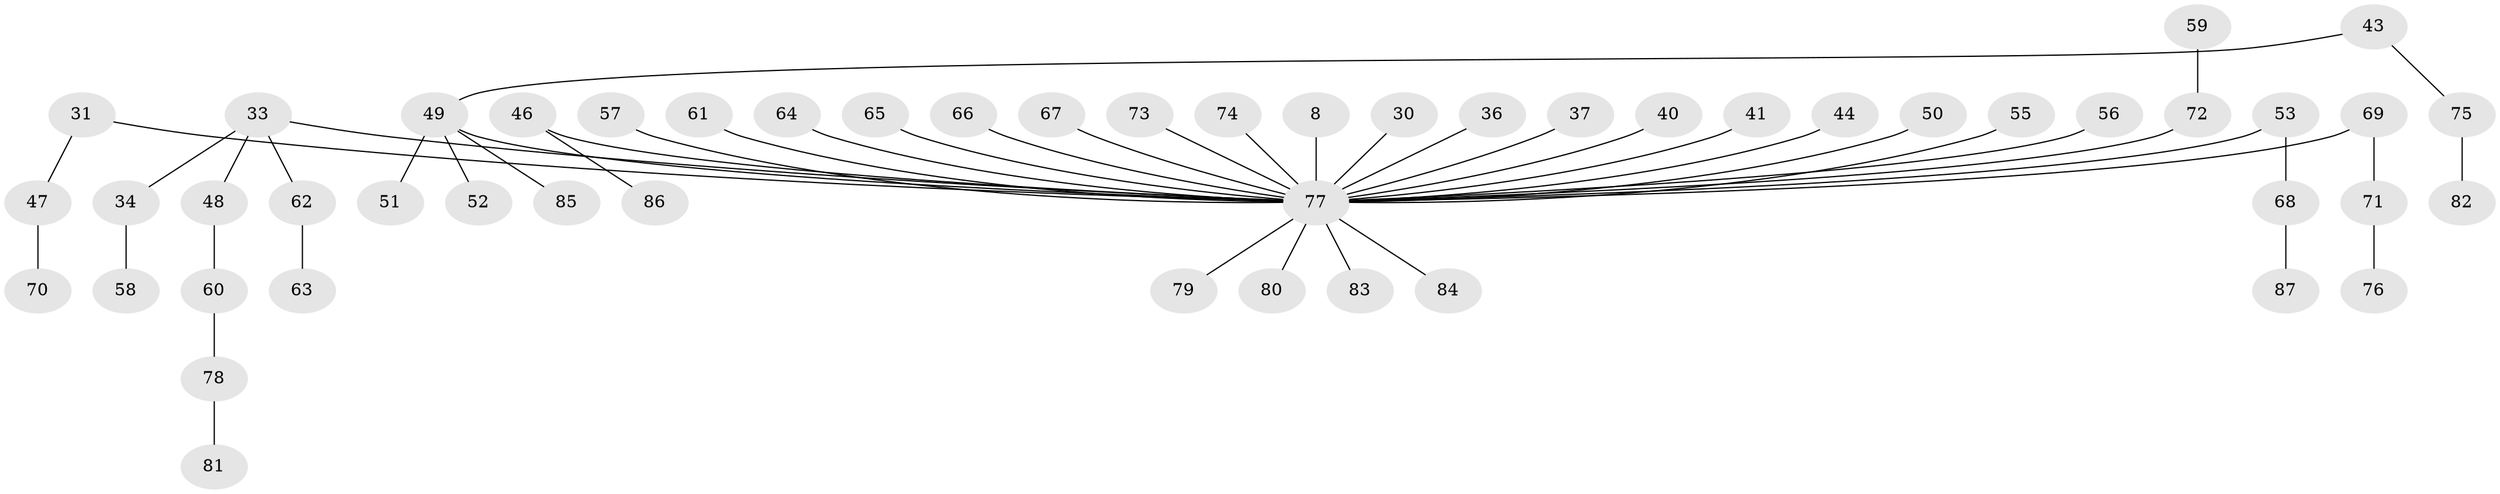 // original degree distribution, {5: 0.022988505747126436, 6: 0.034482758620689655, 3: 0.13793103448275862, 4: 0.04597701149425287, 1: 0.45977011494252873, 2: 0.2988505747126437}
// Generated by graph-tools (version 1.1) at 2025/56/03/04/25 21:56:54]
// undirected, 52 vertices, 51 edges
graph export_dot {
graph [start="1"]
  node [color=gray90,style=filled];
  8;
  30;
  31;
  33 [super="+15"];
  34;
  36;
  37;
  40;
  41 [super="+27"];
  43;
  44;
  46;
  47;
  48;
  49 [super="+20"];
  50;
  51;
  52;
  53;
  55;
  56;
  57;
  58;
  59;
  60;
  61;
  62;
  63;
  64;
  65;
  66;
  67;
  68;
  69 [super="+45"];
  70;
  71;
  72 [super="+54"];
  73;
  74;
  75;
  76;
  77 [super="+29+28+39+21+13+11+24+42+22+14+26"];
  78;
  79;
  80;
  81;
  82;
  83;
  84;
  85;
  86;
  87;
  8 -- 77;
  30 -- 77;
  31 -- 47;
  31 -- 77;
  33 -- 34;
  33 -- 62;
  33 -- 48;
  33 -- 77;
  34 -- 58;
  36 -- 77;
  37 -- 77;
  40 -- 77;
  41 -- 77;
  43 -- 75;
  43 -- 49;
  44 -- 77;
  46 -- 86;
  46 -- 77;
  47 -- 70;
  48 -- 60;
  49 -- 52;
  49 -- 85;
  49 -- 51;
  49 -- 77;
  50 -- 77;
  53 -- 68;
  53 -- 77;
  55 -- 77;
  56 -- 77;
  57 -- 77;
  59 -- 72;
  60 -- 78;
  61 -- 77;
  62 -- 63;
  64 -- 77;
  65 -- 77;
  66 -- 77;
  67 -- 77;
  68 -- 87;
  69 -- 77;
  69 -- 71;
  71 -- 76;
  72 -- 77;
  73 -- 77;
  74 -- 77;
  75 -- 82;
  77 -- 80;
  77 -- 79;
  77 -- 84;
  77 -- 83;
  78 -- 81;
}
